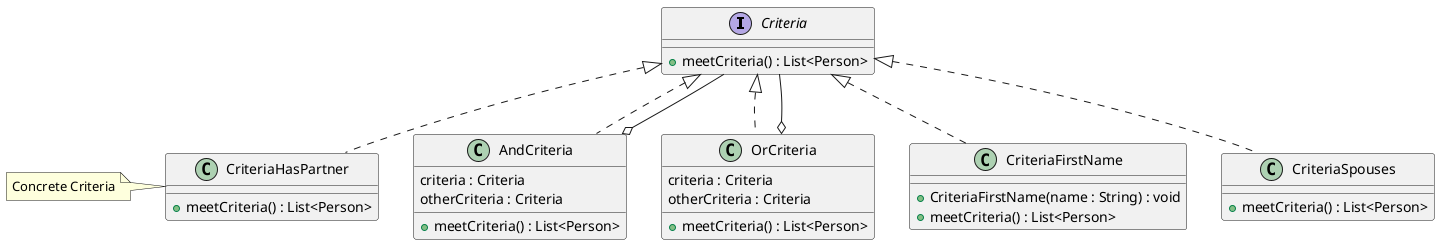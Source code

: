 @startuml
'https://plantuml.com/class-diagram

interface Criteria{
+ meetCriteria() : List<Person>
}

class AndCriteria {
criteria : Criteria
otherCriteria : Criteria
+ meetCriteria() : List<Person>
}

class OrCriteria {
criteria : Criteria
otherCriteria : Criteria
+ meetCriteria() : List<Person>
}

class CriteriaFirstName {
+ CriteriaFirstName(name : String) : void
+ meetCriteria() : List<Person>
}

class CriteriaHasPartner {
+ meetCriteria() : List<Person>
}
note left:Concrete Criteria

class CriteriaSpouses {
+ meetCriteria() : List<Person>
}

class AndCriteria implements Criteria
class OrCriteria implements Criteria
class CriteriaFirstName implements Criteria
class CriteriaHasPartner implements Criteria
class CriteriaSpouses implements Criteria


Criteria --o AndCriteria
OrCriteria o-- Criteria
@enduml